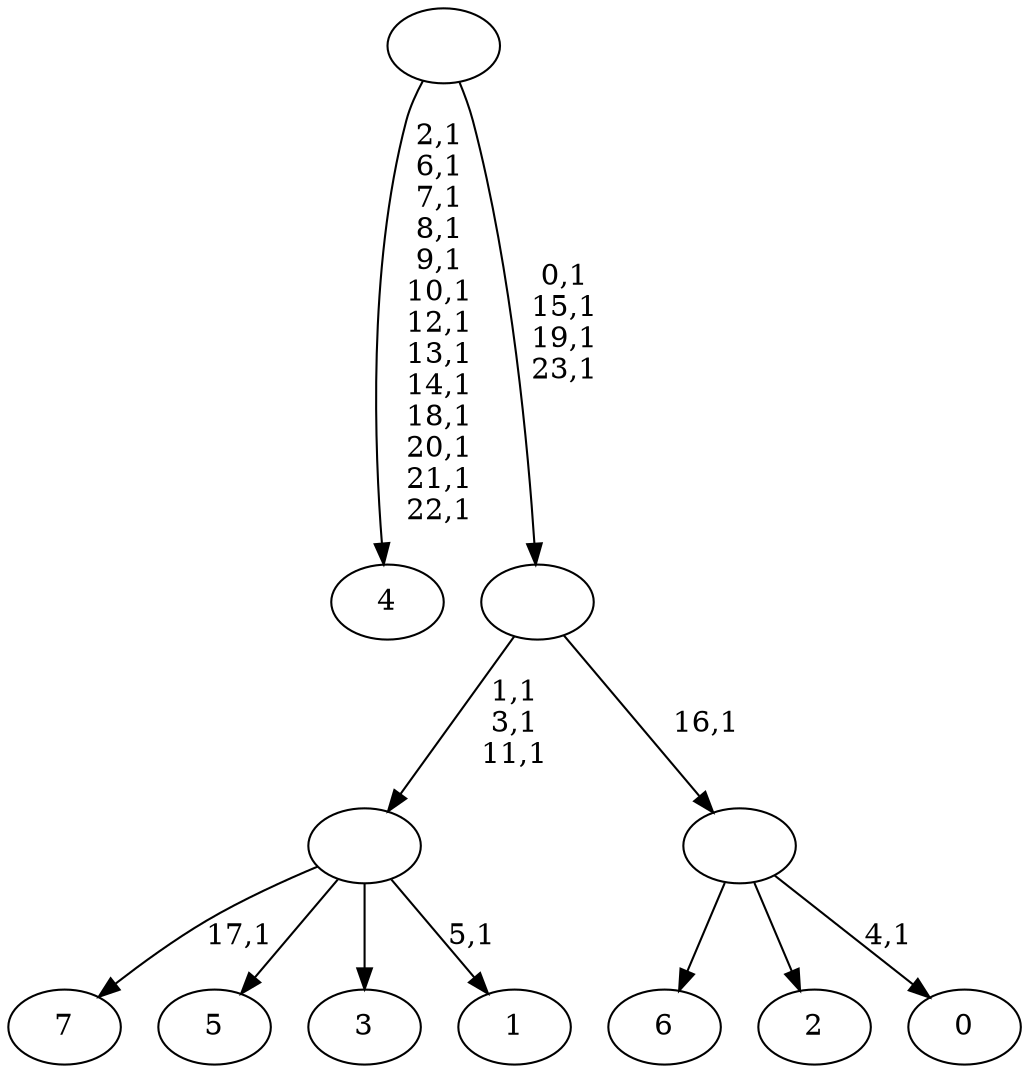 digraph T {
	32 [label="7"]
	30 [label="6"]
	29 [label="5"]
	28 [label="4"]
	14 [label="3"]
	13 [label="2"]
	12 [label="1"]
	10 [label=""]
	7 [label="0"]
	5 [label=""]
	4 [label=""]
	0 [label=""]
	10 -> 12 [label="5,1"]
	10 -> 32 [label="17,1"]
	10 -> 29 [label=""]
	10 -> 14 [label=""]
	5 -> 7 [label="4,1"]
	5 -> 30 [label=""]
	5 -> 13 [label=""]
	4 -> 10 [label="1,1\n3,1\n11,1"]
	4 -> 5 [label="16,1"]
	0 -> 4 [label="0,1\n15,1\n19,1\n23,1"]
	0 -> 28 [label="2,1\n6,1\n7,1\n8,1\n9,1\n10,1\n12,1\n13,1\n14,1\n18,1\n20,1\n21,1\n22,1"]
}
